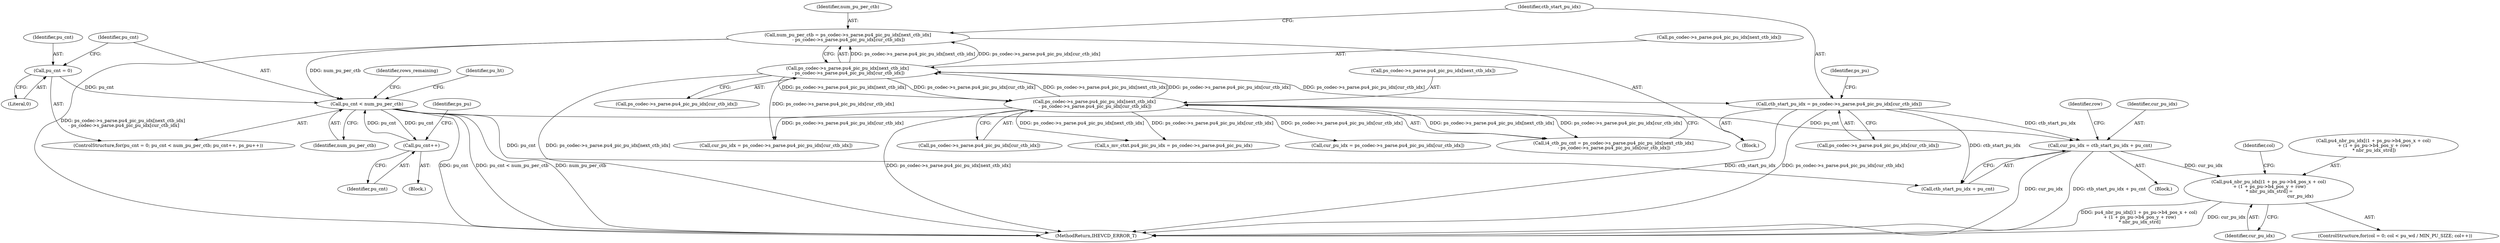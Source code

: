 digraph "0_Android_bcfc7124f6ef9f1ec128fb2e90de774a5b33d199_0@array" {
"1003653" [label="(Call,pu4_nbr_pu_idx[(1 + ps_pu->b4_pos_x + col)\n + (1 + ps_pu->b4_pos_y + row)\n * nbr_pu_idx_strd] =\n                                            cur_pu_idx)"];
"1003626" [label="(Call,cur_pu_idx = ctb_start_pu_idx + pu_cnt)"];
"1003573" [label="(Call,ctb_start_pu_idx = ps_codec->s_parse.pu4_pic_pu_idx[cur_ctb_idx])"];
"1003558" [label="(Call,ps_codec->s_parse.pu4_pic_pu_idx[next_ctb_idx]\n - ps_codec->s_parse.pu4_pic_pu_idx[cur_ctb_idx])"];
"1003246" [label="(Call,ps_codec->s_parse.pu4_pic_pu_idx[next_ctb_idx]\n - ps_codec->s_parse.pu4_pic_pu_idx[cur_ctb_idx])"];
"1003596" [label="(Call,pu_cnt < num_pu_per_ctb)"];
"1003593" [label="(Call,pu_cnt = 0)"];
"1003600" [label="(Call,pu_cnt++)"];
"1003556" [label="(Call,num_pu_per_ctb = ps_codec->s_parse.pu4_pic_pu_idx[next_ctb_idx]\n - ps_codec->s_parse.pu4_pic_pu_idx[cur_ctb_idx])"];
"1003596" [label="(Call,pu_cnt < num_pu_per_ctb)"];
"1003592" [label="(ControlStructure,for(pu_cnt = 0; pu_cnt < num_pu_per_ctb; pu_cnt++, ps_pu++))"];
"1003595" [label="(Literal,0)"];
"1003556" [label="(Call,num_pu_per_ctb = ps_codec->s_parse.pu4_pic_pu_idx[next_ctb_idx]\n - ps_codec->s_parse.pu4_pic_pu_idx[cur_ctb_idx])"];
"1003594" [label="(Identifier,pu_cnt)"];
"1003628" [label="(Call,ctb_start_pu_idx + pu_cnt)"];
"1003559" [label="(Call,ps_codec->s_parse.pu4_pic_pu_idx[next_ctb_idx])"];
"1003677" [label="(Identifier,rows_remaining)"];
"1003244" [label="(Call,i4_ctb_pu_cnt = ps_codec->s_parse.pu4_pic_pu_idx[next_ctb_idx]\n - ps_codec->s_parse.pu4_pic_pu_idx[cur_ctb_idx])"];
"1003573" [label="(Call,ctb_start_pu_idx = ps_codec->s_parse.pu4_pic_pu_idx[cur_ctb_idx])"];
"1003566" [label="(Call,ps_codec->s_parse.pu4_pic_pu_idx[cur_ctb_idx])"];
"1003652" [label="(Identifier,col)"];
"1003627" [label="(Identifier,cur_pu_idx)"];
"1003583" [label="(Identifier,ps_pu)"];
"1003608" [label="(Identifier,pu_ht)"];
"1003246" [label="(Call,ps_codec->s_parse.pu4_pic_pu_idx[next_ctb_idx]\n - ps_codec->s_parse.pu4_pic_pu_idx[cur_ctb_idx])"];
"1003654" [label="(Call,pu4_nbr_pu_idx[(1 + ps_pu->b4_pos_x + col)\n + (1 + ps_pu->b4_pos_y + row)\n * nbr_pu_idx_strd])"];
"1003574" [label="(Identifier,ctb_start_pu_idx)"];
"1003593" [label="(Call,pu_cnt = 0)"];
"1003673" [label="(Identifier,cur_pu_idx)"];
"1003603" [label="(Identifier,ps_pu)"];
"1003254" [label="(Call,ps_codec->s_parse.pu4_pic_pu_idx[cur_ctb_idx])"];
"1003557" [label="(Identifier,num_pu_per_ctb)"];
"1003575" [label="(Call,ps_codec->s_parse.pu4_pic_pu_idx[cur_ctb_idx])"];
"1003558" [label="(Call,ps_codec->s_parse.pu4_pic_pu_idx[next_ctb_idx]\n - ps_codec->s_parse.pu4_pic_pu_idx[cur_ctb_idx])"];
"1003418" [label="(Block,)"];
"1005173" [label="(MethodReturn,IHEVCD_ERROR_T)"];
"1003642" [label="(ControlStructure,for(col = 0; col < pu_wd / MIN_PU_SIZE; col++))"];
"1003604" [label="(Block,)"];
"1003599" [label="(Block,)"];
"1003600" [label="(Call,pu_cnt++)"];
"1003247" [label="(Call,ps_codec->s_parse.pu4_pic_pu_idx[next_ctb_idx])"];
"1003598" [label="(Identifier,num_pu_per_ctb)"];
"1003363" [label="(Call,s_mv_ctxt.pu4_pic_pu_idx = ps_codec->s_parse.pu4_pic_pu_idx)"];
"1003261" [label="(Call,cur_pu_idx = ps_codec->s_parse.pu4_pic_pu_idx[cur_ctb_idx])"];
"1003653" [label="(Call,pu4_nbr_pu_idx[(1 + ps_pu->b4_pos_x + col)\n + (1 + ps_pu->b4_pos_y + row)\n * nbr_pu_idx_strd] =\n                                            cur_pu_idx)"];
"1003597" [label="(Identifier,pu_cnt)"];
"1003626" [label="(Call,cur_pu_idx = ctb_start_pu_idx + pu_cnt)"];
"1003832" [label="(Call,cur_pu_idx = ps_codec->s_parse.pu4_pic_pu_idx[cur_ctb_idx])"];
"1003601" [label="(Identifier,pu_cnt)"];
"1003633" [label="(Identifier,row)"];
"1003653" -> "1003642"  [label="AST: "];
"1003653" -> "1003673"  [label="CFG: "];
"1003654" -> "1003653"  [label="AST: "];
"1003673" -> "1003653"  [label="AST: "];
"1003652" -> "1003653"  [label="CFG: "];
"1003653" -> "1005173"  [label="DDG: pu4_nbr_pu_idx[(1 + ps_pu->b4_pos_x + col)\n + (1 + ps_pu->b4_pos_y + row)\n * nbr_pu_idx_strd]"];
"1003653" -> "1005173"  [label="DDG: cur_pu_idx"];
"1003626" -> "1003653"  [label="DDG: cur_pu_idx"];
"1003626" -> "1003604"  [label="AST: "];
"1003626" -> "1003628"  [label="CFG: "];
"1003627" -> "1003626"  [label="AST: "];
"1003628" -> "1003626"  [label="AST: "];
"1003633" -> "1003626"  [label="CFG: "];
"1003626" -> "1005173"  [label="DDG: cur_pu_idx"];
"1003626" -> "1005173"  [label="DDG: ctb_start_pu_idx + pu_cnt"];
"1003573" -> "1003626"  [label="DDG: ctb_start_pu_idx"];
"1003596" -> "1003626"  [label="DDG: pu_cnt"];
"1003573" -> "1003418"  [label="AST: "];
"1003573" -> "1003575"  [label="CFG: "];
"1003574" -> "1003573"  [label="AST: "];
"1003575" -> "1003573"  [label="AST: "];
"1003583" -> "1003573"  [label="CFG: "];
"1003573" -> "1005173"  [label="DDG: ctb_start_pu_idx"];
"1003573" -> "1005173"  [label="DDG: ps_codec->s_parse.pu4_pic_pu_idx[cur_ctb_idx]"];
"1003558" -> "1003573"  [label="DDG: ps_codec->s_parse.pu4_pic_pu_idx[cur_ctb_idx]"];
"1003573" -> "1003628"  [label="DDG: ctb_start_pu_idx"];
"1003558" -> "1003556"  [label="AST: "];
"1003558" -> "1003566"  [label="CFG: "];
"1003559" -> "1003558"  [label="AST: "];
"1003566" -> "1003558"  [label="AST: "];
"1003556" -> "1003558"  [label="CFG: "];
"1003558" -> "1005173"  [label="DDG: ps_codec->s_parse.pu4_pic_pu_idx[next_ctb_idx]"];
"1003558" -> "1003246"  [label="DDG: ps_codec->s_parse.pu4_pic_pu_idx[next_ctb_idx]"];
"1003558" -> "1003246"  [label="DDG: ps_codec->s_parse.pu4_pic_pu_idx[cur_ctb_idx]"];
"1003558" -> "1003556"  [label="DDG: ps_codec->s_parse.pu4_pic_pu_idx[next_ctb_idx]"];
"1003558" -> "1003556"  [label="DDG: ps_codec->s_parse.pu4_pic_pu_idx[cur_ctb_idx]"];
"1003246" -> "1003558"  [label="DDG: ps_codec->s_parse.pu4_pic_pu_idx[next_ctb_idx]"];
"1003246" -> "1003558"  [label="DDG: ps_codec->s_parse.pu4_pic_pu_idx[cur_ctb_idx]"];
"1003558" -> "1003832"  [label="DDG: ps_codec->s_parse.pu4_pic_pu_idx[cur_ctb_idx]"];
"1003246" -> "1003244"  [label="AST: "];
"1003246" -> "1003254"  [label="CFG: "];
"1003247" -> "1003246"  [label="AST: "];
"1003254" -> "1003246"  [label="AST: "];
"1003244" -> "1003246"  [label="CFG: "];
"1003246" -> "1005173"  [label="DDG: ps_codec->s_parse.pu4_pic_pu_idx[next_ctb_idx]"];
"1003246" -> "1003244"  [label="DDG: ps_codec->s_parse.pu4_pic_pu_idx[next_ctb_idx]"];
"1003246" -> "1003244"  [label="DDG: ps_codec->s_parse.pu4_pic_pu_idx[cur_ctb_idx]"];
"1003246" -> "1003261"  [label="DDG: ps_codec->s_parse.pu4_pic_pu_idx[cur_ctb_idx]"];
"1003246" -> "1003363"  [label="DDG: ps_codec->s_parse.pu4_pic_pu_idx[next_ctb_idx]"];
"1003246" -> "1003363"  [label="DDG: ps_codec->s_parse.pu4_pic_pu_idx[cur_ctb_idx]"];
"1003246" -> "1003832"  [label="DDG: ps_codec->s_parse.pu4_pic_pu_idx[cur_ctb_idx]"];
"1003596" -> "1003592"  [label="AST: "];
"1003596" -> "1003598"  [label="CFG: "];
"1003597" -> "1003596"  [label="AST: "];
"1003598" -> "1003596"  [label="AST: "];
"1003608" -> "1003596"  [label="CFG: "];
"1003677" -> "1003596"  [label="CFG: "];
"1003596" -> "1005173"  [label="DDG: pu_cnt"];
"1003596" -> "1005173"  [label="DDG: pu_cnt < num_pu_per_ctb"];
"1003596" -> "1005173"  [label="DDG: num_pu_per_ctb"];
"1003593" -> "1003596"  [label="DDG: pu_cnt"];
"1003600" -> "1003596"  [label="DDG: pu_cnt"];
"1003556" -> "1003596"  [label="DDG: num_pu_per_ctb"];
"1003596" -> "1003600"  [label="DDG: pu_cnt"];
"1003596" -> "1003628"  [label="DDG: pu_cnt"];
"1003593" -> "1003592"  [label="AST: "];
"1003593" -> "1003595"  [label="CFG: "];
"1003594" -> "1003593"  [label="AST: "];
"1003595" -> "1003593"  [label="AST: "];
"1003597" -> "1003593"  [label="CFG: "];
"1003600" -> "1003599"  [label="AST: "];
"1003600" -> "1003601"  [label="CFG: "];
"1003601" -> "1003600"  [label="AST: "];
"1003603" -> "1003600"  [label="CFG: "];
"1003556" -> "1003418"  [label="AST: "];
"1003557" -> "1003556"  [label="AST: "];
"1003574" -> "1003556"  [label="CFG: "];
"1003556" -> "1005173"  [label="DDG: ps_codec->s_parse.pu4_pic_pu_idx[next_ctb_idx]\n - ps_codec->s_parse.pu4_pic_pu_idx[cur_ctb_idx]"];
}

